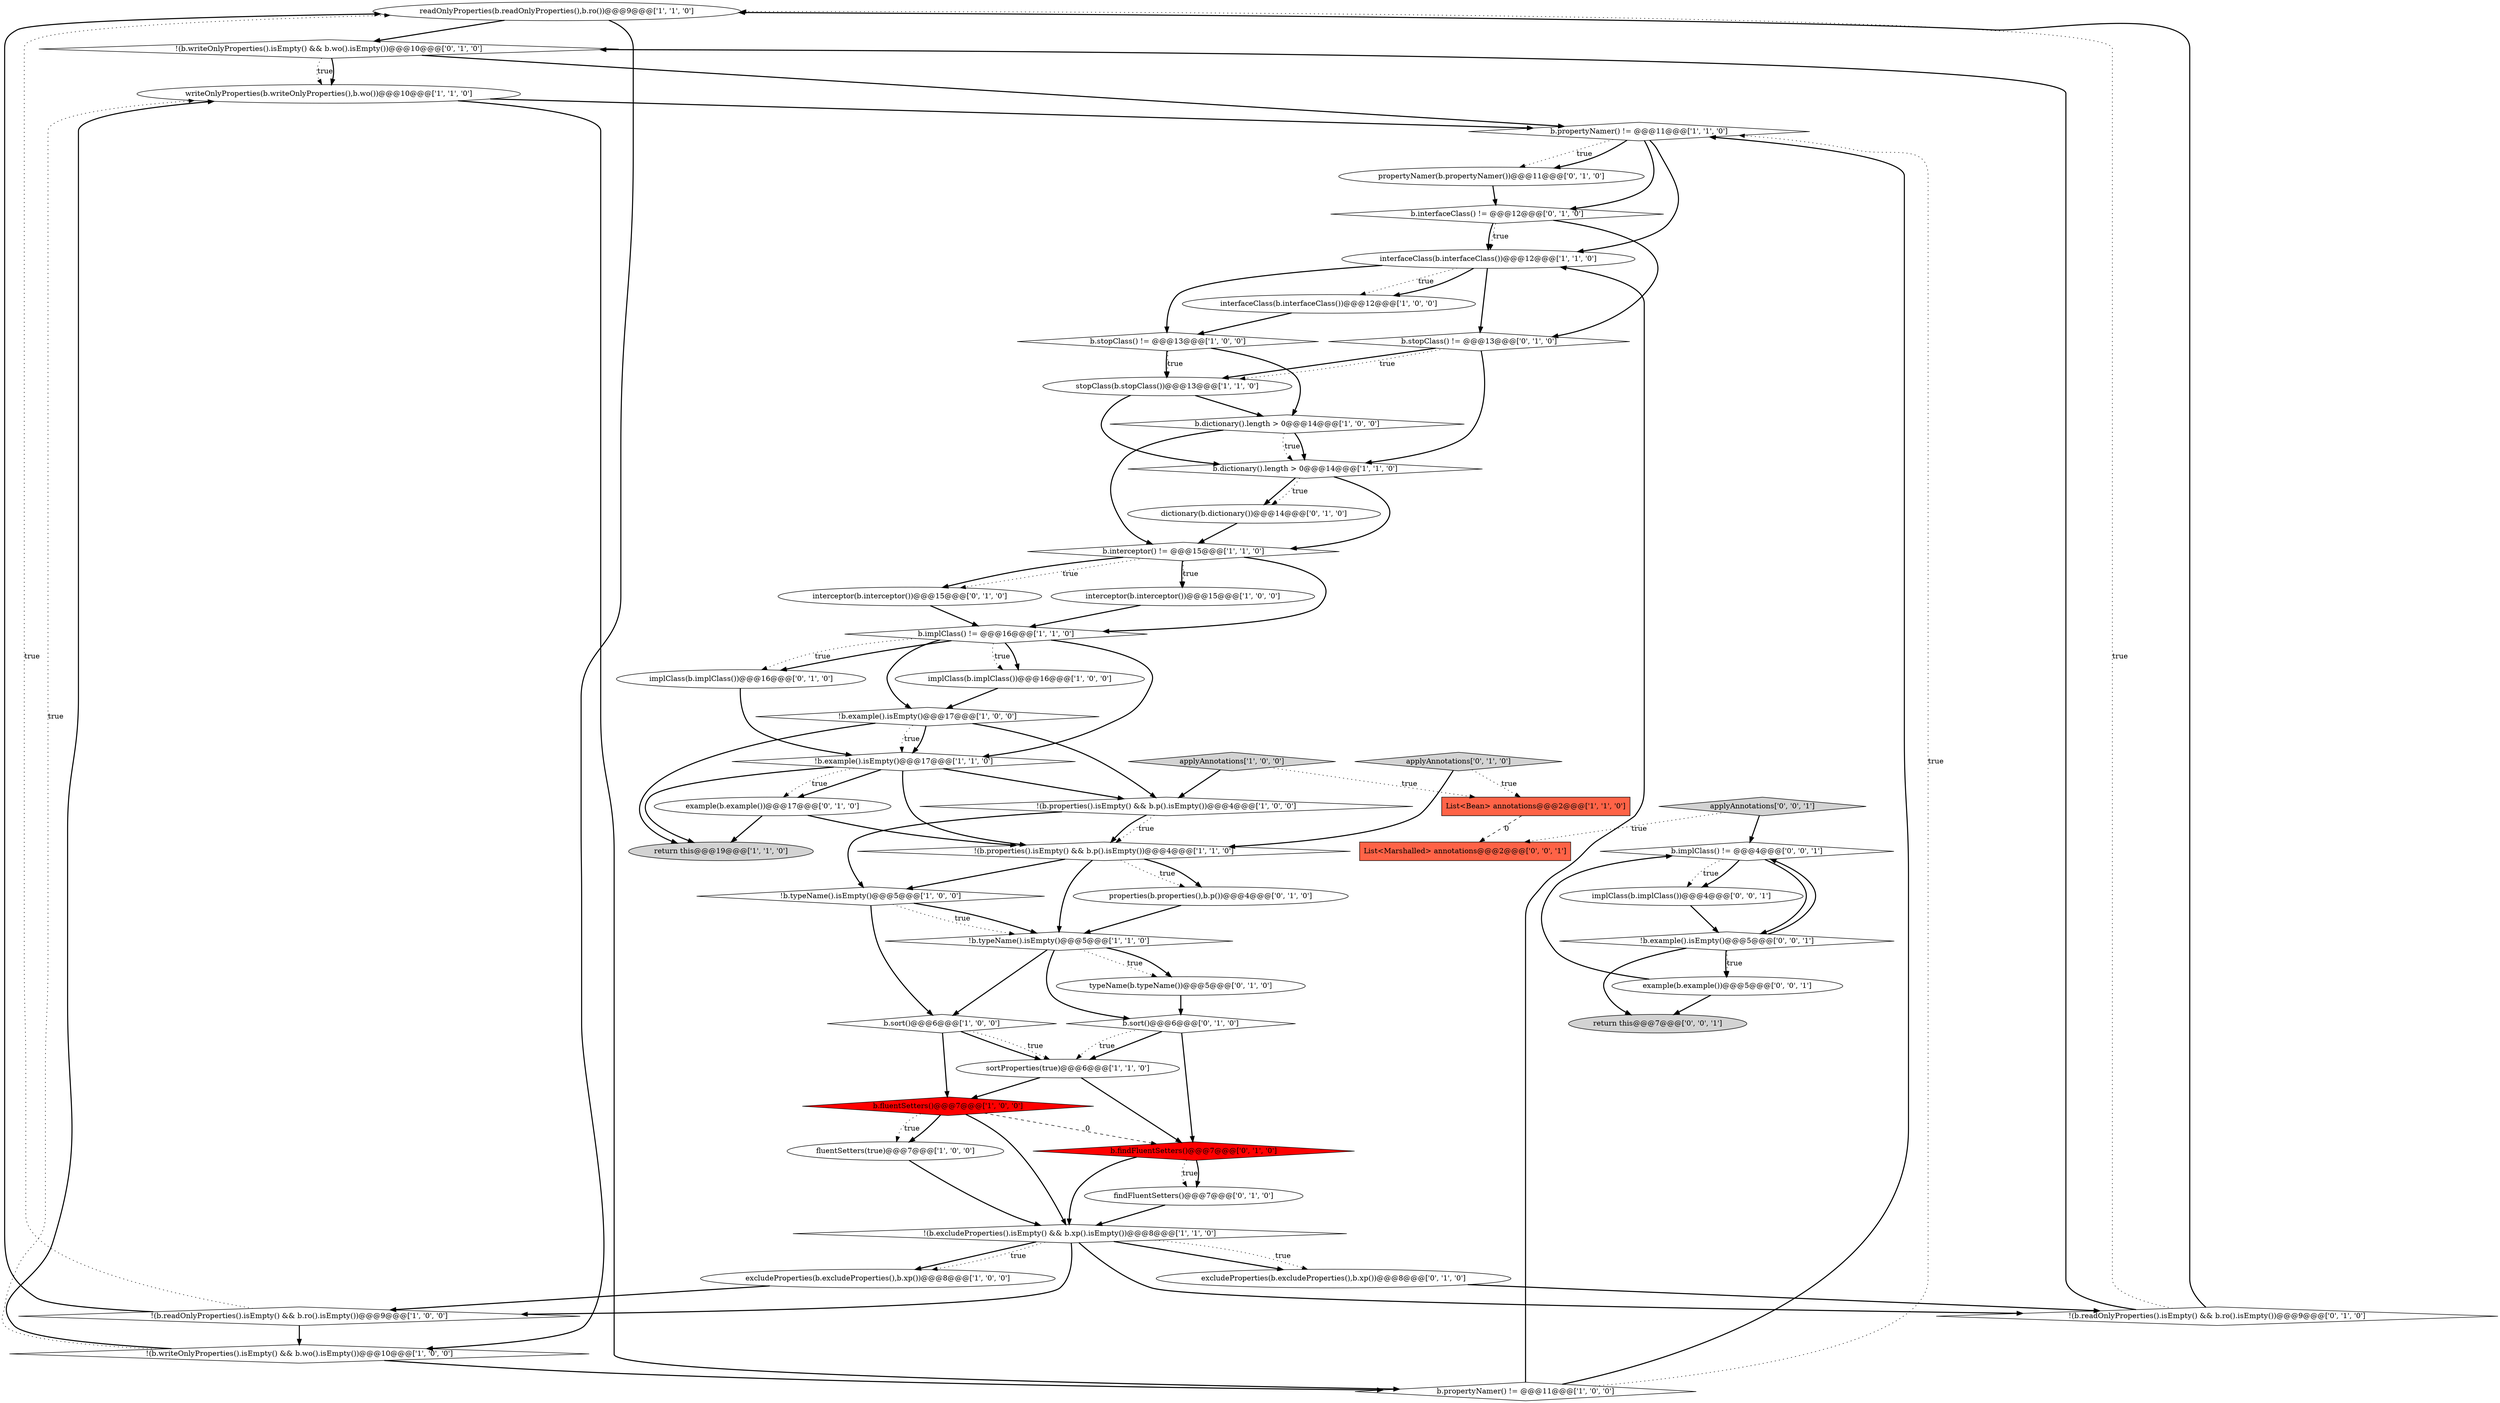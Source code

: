 digraph {
23 [style = filled, label = "readOnlyProperties(b.readOnlyProperties(),b.ro())@@@9@@@['1', '1', '0']", fillcolor = white, shape = ellipse image = "AAA0AAABBB1BBB"];
14 [style = filled, label = "writeOnlyProperties(b.writeOnlyProperties(),b.wo())@@@10@@@['1', '1', '0']", fillcolor = white, shape = ellipse image = "AAA0AAABBB1BBB"];
9 [style = filled, label = "b.interceptor() != @@@15@@@['1', '1', '0']", fillcolor = white, shape = diamond image = "AAA0AAABBB1BBB"];
21 [style = filled, label = "!b.typeName().isEmpty()@@@5@@@['1', '1', '0']", fillcolor = white, shape = diamond image = "AAA0AAABBB1BBB"];
1 [style = filled, label = "sortProperties(true)@@@6@@@['1', '1', '0']", fillcolor = white, shape = ellipse image = "AAA0AAABBB1BBB"];
42 [style = filled, label = "implClass(b.implClass())@@@16@@@['0', '1', '0']", fillcolor = white, shape = ellipse image = "AAA0AAABBB2BBB"];
47 [style = filled, label = "!b.example().isEmpty()@@@5@@@['0', '0', '1']", fillcolor = white, shape = diamond image = "AAA0AAABBB3BBB"];
52 [style = filled, label = "applyAnnotations['0', '0', '1']", fillcolor = lightgray, shape = diamond image = "AAA0AAABBB3BBB"];
22 [style = filled, label = "List<Bean> annotations@@@2@@@['1', '1', '0']", fillcolor = tomato, shape = box image = "AAA0AAABBB1BBB"];
12 [style = filled, label = "applyAnnotations['1', '0', '0']", fillcolor = lightgray, shape = diamond image = "AAA0AAABBB1BBB"];
11 [style = filled, label = "fluentSetters(true)@@@7@@@['1', '0', '0']", fillcolor = white, shape = ellipse image = "AAA0AAABBB1BBB"];
6 [style = filled, label = "return this@@@19@@@['1', '1', '0']", fillcolor = lightgray, shape = ellipse image = "AAA0AAABBB1BBB"];
26 [style = filled, label = "!(b.properties().isEmpty() && b.p().isEmpty())@@@4@@@['1', '1', '0']", fillcolor = white, shape = diamond image = "AAA0AAABBB1BBB"];
38 [style = filled, label = "typeName(b.typeName())@@@5@@@['0', '1', '0']", fillcolor = white, shape = ellipse image = "AAA0AAABBB2BBB"];
45 [style = filled, label = "propertyNamer(b.propertyNamer())@@@11@@@['0', '1', '0']", fillcolor = white, shape = ellipse image = "AAA0AAABBB2BBB"];
30 [style = filled, label = "b.propertyNamer() != @@@11@@@['1', '1', '0']", fillcolor = white, shape = diamond image = "AAA0AAABBB1BBB"];
36 [style = filled, label = "properties(b.properties(),b.p())@@@4@@@['0', '1', '0']", fillcolor = white, shape = ellipse image = "AAA0AAABBB2BBB"];
5 [style = filled, label = "implClass(b.implClass())@@@16@@@['1', '0', '0']", fillcolor = white, shape = ellipse image = "AAA0AAABBB1BBB"];
39 [style = filled, label = "excludeProperties(b.excludeProperties(),b.xp())@@@8@@@['0', '1', '0']", fillcolor = white, shape = ellipse image = "AAA0AAABBB2BBB"];
44 [style = filled, label = "!(b.writeOnlyProperties().isEmpty() && b.wo().isEmpty())@@@10@@@['0', '1', '0']", fillcolor = white, shape = diamond image = "AAA0AAABBB2BBB"];
33 [style = filled, label = "b.sort()@@@6@@@['0', '1', '0']", fillcolor = white, shape = diamond image = "AAA0AAABBB2BBB"];
46 [style = filled, label = "applyAnnotations['0', '1', '0']", fillcolor = lightgray, shape = diamond image = "AAA0AAABBB2BBB"];
2 [style = filled, label = "excludeProperties(b.excludeProperties(),b.xp())@@@8@@@['1', '0', '0']", fillcolor = white, shape = ellipse image = "AAA0AAABBB1BBB"];
3 [style = filled, label = "!(b.properties().isEmpty() && b.p().isEmpty())@@@4@@@['1', '0', '0']", fillcolor = white, shape = diamond image = "AAA0AAABBB1BBB"];
24 [style = filled, label = "b.propertyNamer() != @@@11@@@['1', '0', '0']", fillcolor = white, shape = diamond image = "AAA0AAABBB1BBB"];
41 [style = filled, label = "!(b.readOnlyProperties().isEmpty() && b.ro().isEmpty())@@@9@@@['0', '1', '0']", fillcolor = white, shape = diamond image = "AAA0AAABBB2BBB"];
50 [style = filled, label = "example(b.example())@@@5@@@['0', '0', '1']", fillcolor = white, shape = ellipse image = "AAA0AAABBB3BBB"];
25 [style = filled, label = "b.dictionary().length > 0@@@14@@@['1', '1', '0']", fillcolor = white, shape = diamond image = "AAA0AAABBB1BBB"];
49 [style = filled, label = "return this@@@7@@@['0', '0', '1']", fillcolor = lightgray, shape = ellipse image = "AAA0AAABBB3BBB"];
0 [style = filled, label = "b.sort()@@@6@@@['1', '0', '0']", fillcolor = white, shape = diamond image = "AAA0AAABBB1BBB"];
7 [style = filled, label = "!(b.excludeProperties().isEmpty() && b.xp().isEmpty())@@@8@@@['1', '1', '0']", fillcolor = white, shape = diamond image = "AAA0AAABBB1BBB"];
34 [style = filled, label = "b.interfaceClass() != @@@12@@@['0', '1', '0']", fillcolor = white, shape = diamond image = "AAA0AAABBB2BBB"];
27 [style = filled, label = "interfaceClass(b.interfaceClass())@@@12@@@['1', '1', '0']", fillcolor = white, shape = ellipse image = "AAA0AAABBB1BBB"];
51 [style = filled, label = "implClass(b.implClass())@@@4@@@['0', '0', '1']", fillcolor = white, shape = ellipse image = "AAA0AAABBB3BBB"];
8 [style = filled, label = "!(b.readOnlyProperties().isEmpty() && b.ro().isEmpty())@@@9@@@['1', '0', '0']", fillcolor = white, shape = diamond image = "AAA0AAABBB1BBB"];
29 [style = filled, label = "!b.example().isEmpty()@@@17@@@['1', '1', '0']", fillcolor = white, shape = diamond image = "AAA0AAABBB1BBB"];
28 [style = filled, label = "stopClass(b.stopClass())@@@13@@@['1', '1', '0']", fillcolor = white, shape = ellipse image = "AAA0AAABBB1BBB"];
15 [style = filled, label = "b.stopClass() != @@@13@@@['1', '0', '0']", fillcolor = white, shape = diamond image = "AAA0AAABBB1BBB"];
18 [style = filled, label = "!b.example().isEmpty()@@@17@@@['1', '0', '0']", fillcolor = white, shape = diamond image = "AAA0AAABBB1BBB"];
48 [style = filled, label = "List<Marshalled> annotations@@@2@@@['0', '0', '1']", fillcolor = tomato, shape = box image = "AAA0AAABBB3BBB"];
43 [style = filled, label = "interceptor(b.interceptor())@@@15@@@['0', '1', '0']", fillcolor = white, shape = ellipse image = "AAA0AAABBB2BBB"];
31 [style = filled, label = "findFluentSetters()@@@7@@@['0', '1', '0']", fillcolor = white, shape = ellipse image = "AAA0AAABBB2BBB"];
37 [style = filled, label = "dictionary(b.dictionary())@@@14@@@['0', '1', '0']", fillcolor = white, shape = ellipse image = "AAA0AAABBB2BBB"];
16 [style = filled, label = "b.dictionary().length > 0@@@14@@@['1', '0', '0']", fillcolor = white, shape = diamond image = "AAA0AAABBB1BBB"];
19 [style = filled, label = "b.fluentSetters()@@@7@@@['1', '0', '0']", fillcolor = red, shape = diamond image = "AAA1AAABBB1BBB"];
17 [style = filled, label = "b.implClass() != @@@16@@@['1', '1', '0']", fillcolor = white, shape = diamond image = "AAA0AAABBB1BBB"];
32 [style = filled, label = "example(b.example())@@@17@@@['0', '1', '0']", fillcolor = white, shape = ellipse image = "AAA0AAABBB2BBB"];
13 [style = filled, label = "!(b.writeOnlyProperties().isEmpty() && b.wo().isEmpty())@@@10@@@['1', '0', '0']", fillcolor = white, shape = diamond image = "AAA0AAABBB1BBB"];
20 [style = filled, label = "interfaceClass(b.interfaceClass())@@@12@@@['1', '0', '0']", fillcolor = white, shape = ellipse image = "AAA0AAABBB1BBB"];
40 [style = filled, label = "b.findFluentSetters()@@@7@@@['0', '1', '0']", fillcolor = red, shape = diamond image = "AAA1AAABBB2BBB"];
4 [style = filled, label = "interceptor(b.interceptor())@@@15@@@['1', '0', '0']", fillcolor = white, shape = ellipse image = "AAA0AAABBB1BBB"];
10 [style = filled, label = "!b.typeName().isEmpty()@@@5@@@['1', '0', '0']", fillcolor = white, shape = diamond image = "AAA0AAABBB1BBB"];
35 [style = filled, label = "b.stopClass() != @@@13@@@['0', '1', '0']", fillcolor = white, shape = diamond image = "AAA0AAABBB2BBB"];
53 [style = filled, label = "b.implClass() != @@@4@@@['0', '0', '1']", fillcolor = white, shape = diamond image = "AAA0AAABBB3BBB"];
14->24 [style = bold, label=""];
18->3 [style = bold, label=""];
26->10 [style = bold, label=""];
40->31 [style = dotted, label="true"];
53->47 [style = bold, label=""];
19->11 [style = bold, label=""];
9->43 [style = bold, label=""];
7->39 [style = dotted, label="true"];
7->8 [style = bold, label=""];
42->29 [style = bold, label=""];
32->6 [style = bold, label=""];
27->15 [style = bold, label=""];
21->38 [style = dotted, label="true"];
24->30 [style = bold, label=""];
21->38 [style = bold, label=""];
37->9 [style = bold, label=""];
47->49 [style = bold, label=""];
29->6 [style = bold, label=""];
34->27 [style = dotted, label="true"];
23->13 [style = bold, label=""];
19->11 [style = dotted, label="true"];
51->47 [style = bold, label=""];
52->48 [style = dotted, label="true"];
28->25 [style = bold, label=""];
40->31 [style = bold, label=""];
20->15 [style = bold, label=""];
13->14 [style = bold, label=""];
26->36 [style = dotted, label="true"];
24->27 [style = bold, label=""];
16->9 [style = bold, label=""];
23->44 [style = bold, label=""];
47->53 [style = bold, label=""];
17->5 [style = bold, label=""];
14->30 [style = bold, label=""];
8->23 [style = bold, label=""];
21->0 [style = bold, label=""];
53->51 [style = dotted, label="true"];
0->19 [style = bold, label=""];
30->27 [style = bold, label=""];
3->26 [style = dotted, label="true"];
8->23 [style = dotted, label="true"];
9->17 [style = bold, label=""];
30->34 [style = bold, label=""];
10->21 [style = bold, label=""];
17->42 [style = bold, label=""];
44->14 [style = dotted, label="true"];
32->26 [style = bold, label=""];
50->49 [style = bold, label=""];
29->26 [style = bold, label=""];
35->28 [style = bold, label=""];
3->10 [style = bold, label=""];
12->22 [style = dotted, label="true"];
41->23 [style = dotted, label="true"];
25->37 [style = bold, label=""];
27->20 [style = dotted, label="true"];
7->2 [style = bold, label=""];
29->32 [style = bold, label=""];
10->0 [style = bold, label=""];
9->43 [style = dotted, label="true"];
9->4 [style = dotted, label="true"];
39->41 [style = bold, label=""];
34->35 [style = bold, label=""];
16->25 [style = dotted, label="true"];
38->33 [style = bold, label=""];
1->19 [style = bold, label=""];
27->20 [style = bold, label=""];
29->32 [style = dotted, label="true"];
30->45 [style = dotted, label="true"];
18->29 [style = dotted, label="true"];
44->30 [style = bold, label=""];
7->2 [style = dotted, label="true"];
13->24 [style = bold, label=""];
4->17 [style = bold, label=""];
25->9 [style = bold, label=""];
3->26 [style = bold, label=""];
24->30 [style = dotted, label="true"];
5->18 [style = bold, label=""];
44->14 [style = bold, label=""];
31->7 [style = bold, label=""];
27->35 [style = bold, label=""];
47->50 [style = bold, label=""];
26->21 [style = bold, label=""];
35->25 [style = bold, label=""];
15->28 [style = dotted, label="true"];
43->17 [style = bold, label=""];
15->28 [style = bold, label=""];
18->6 [style = bold, label=""];
17->42 [style = dotted, label="true"];
7->39 [style = bold, label=""];
0->1 [style = bold, label=""];
47->50 [style = dotted, label="true"];
7->41 [style = bold, label=""];
12->3 [style = bold, label=""];
46->22 [style = dotted, label="true"];
13->14 [style = dotted, label="true"];
19->40 [style = dashed, label="0"];
22->48 [style = dashed, label="0"];
8->13 [style = bold, label=""];
0->1 [style = dotted, label="true"];
25->37 [style = dotted, label="true"];
52->53 [style = bold, label=""];
53->51 [style = bold, label=""];
1->40 [style = bold, label=""];
9->4 [style = bold, label=""];
29->3 [style = bold, label=""];
26->36 [style = bold, label=""];
21->33 [style = bold, label=""];
16->25 [style = bold, label=""];
33->1 [style = bold, label=""];
15->16 [style = bold, label=""];
28->16 [style = bold, label=""];
36->21 [style = bold, label=""];
18->29 [style = bold, label=""];
40->7 [style = bold, label=""];
46->26 [style = bold, label=""];
33->40 [style = bold, label=""];
17->18 [style = bold, label=""];
33->1 [style = dotted, label="true"];
35->28 [style = dotted, label="true"];
17->29 [style = bold, label=""];
41->23 [style = bold, label=""];
10->21 [style = dotted, label="true"];
41->44 [style = bold, label=""];
19->7 [style = bold, label=""];
45->34 [style = bold, label=""];
50->53 [style = bold, label=""];
11->7 [style = bold, label=""];
30->45 [style = bold, label=""];
2->8 [style = bold, label=""];
34->27 [style = bold, label=""];
17->5 [style = dotted, label="true"];
}

